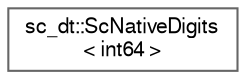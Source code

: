 digraph "Graphical Class Hierarchy"
{
 // LATEX_PDF_SIZE
  bgcolor="transparent";
  edge [fontname=FreeSans,fontsize=10,labelfontname=FreeSans,labelfontsize=10];
  node [fontname=FreeSans,fontsize=10,shape=box,height=0.2,width=0.4];
  rankdir="LR";
  Node0 [id="Node000000",label="sc_dt::ScNativeDigits\l\< int64 \>",height=0.2,width=0.4,color="grey40", fillcolor="white", style="filled",URL="$a01961.html",tooltip=" "];
}
